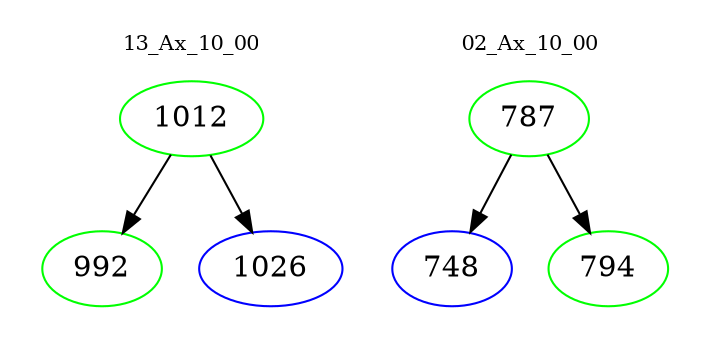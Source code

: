 digraph{
subgraph cluster_0 {
color = white
label = "13_Ax_10_00";
fontsize=10;
T0_1012 [label="1012", color="green"]
T0_1012 -> T0_992 [color="black"]
T0_992 [label="992", color="green"]
T0_1012 -> T0_1026 [color="black"]
T0_1026 [label="1026", color="blue"]
}
subgraph cluster_1 {
color = white
label = "02_Ax_10_00";
fontsize=10;
T1_787 [label="787", color="green"]
T1_787 -> T1_748 [color="black"]
T1_748 [label="748", color="blue"]
T1_787 -> T1_794 [color="black"]
T1_794 [label="794", color="green"]
}
}
